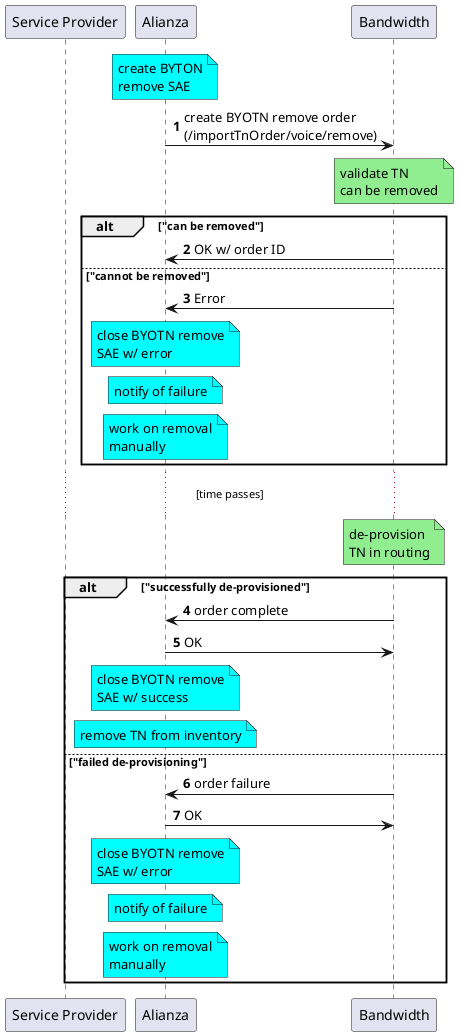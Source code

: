 @startuml
'https://plantuml.com/sequence-diagram

autonumber

participant "Service Provider" as sp
participant "Alianza" as alz
participant "Bandwidth" as bw

note over alz #cyan
    create BYTON
    remove SAE
end note
alz -> bw: create BYOTN remove order\n(/importTnOrder/voice/remove)
note over bw #lightgreen
    validate TN
    can be removed
end note
alt "can be removed"
    bw -> alz: OK w/ order ID
else "cannot be removed"
    bw -> alz: Error
    note over alz #cyan
        close BYOTN remove
        SAE w/ error
    end note
    note over alz #cyan
        notify of failure
    end note
    note over alz #cyan
        work on removal
        manually
    end note
end

... [time passes] ...
note over bw #lightgreen
    de-provision
    TN in routing
end note
alt "successfully de-provisioned"
    bw -> alz: order complete
    alz -> bw: OK
    note over alz #cyan
        close BYOTN remove
        SAE w/ success
    end note
    note over alz #cyan
        remove TN from inventory
    end note
else "failed de-provisioning"
    bw -> alz: order failure
    alz -> bw: OK
    note over alz #cyan
        close BYOTN remove
        SAE w/ error
    end note
    note over alz #cyan
        notify of failure
    end note
    note over alz #cyan
        work on removal
        manually
    end note
end


@enduml